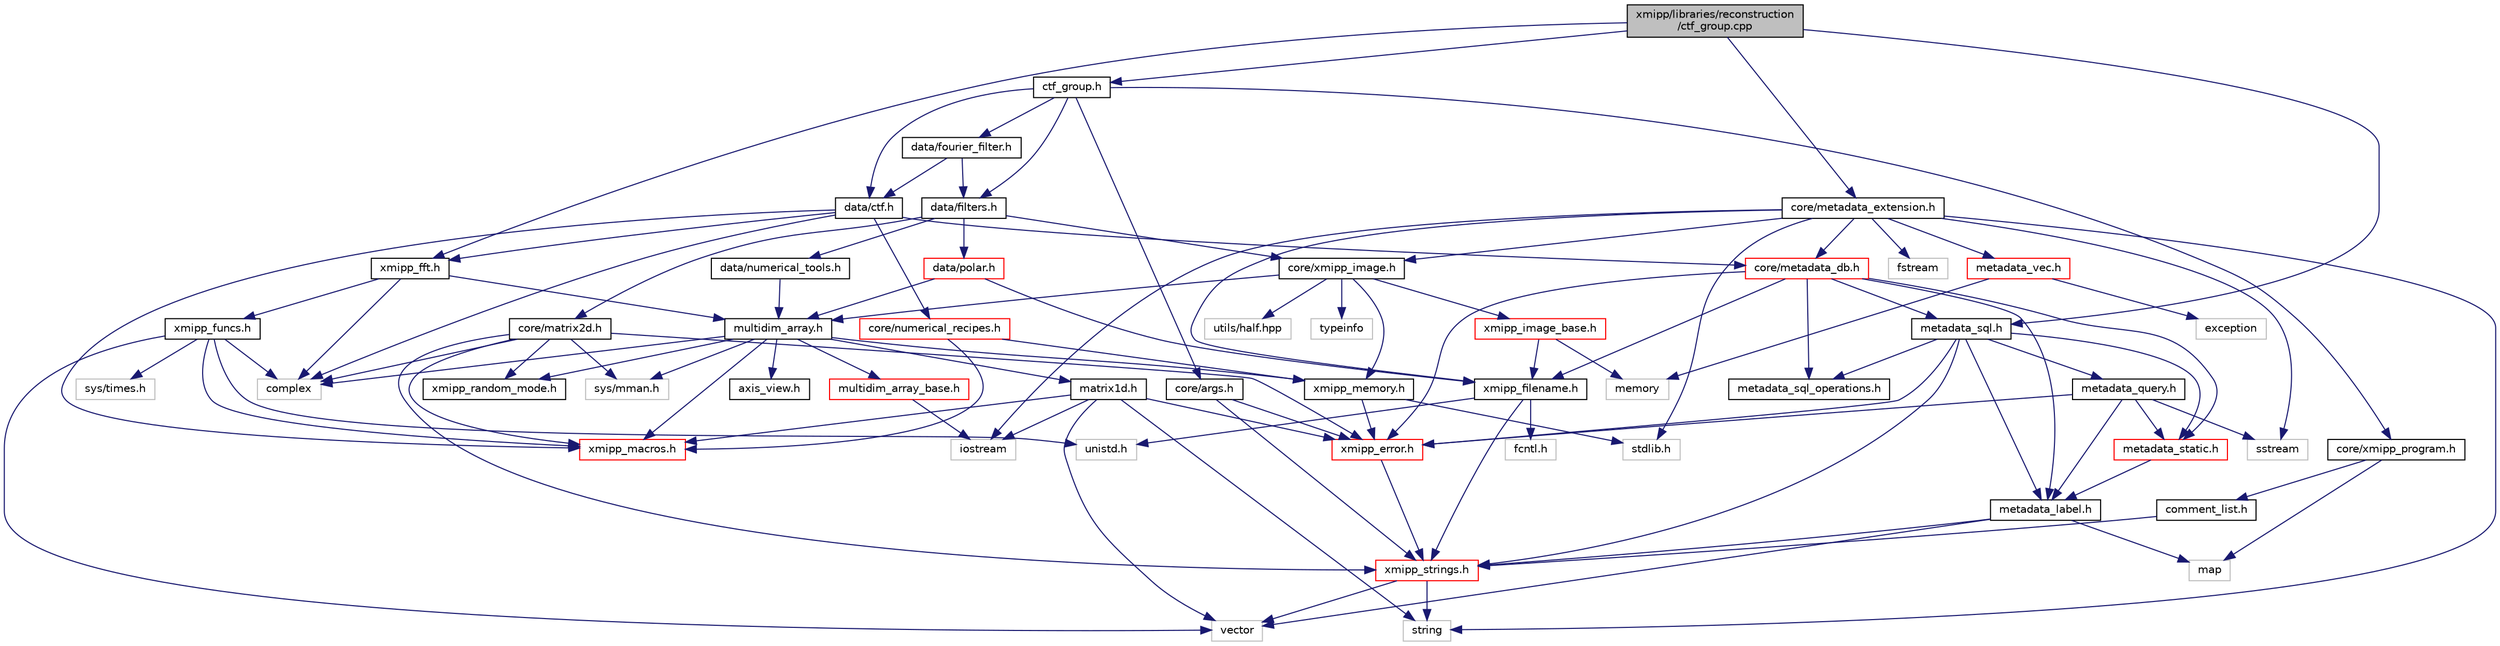 digraph "xmipp/libraries/reconstruction/ctf_group.cpp"
{
  edge [fontname="Helvetica",fontsize="10",labelfontname="Helvetica",labelfontsize="10"];
  node [fontname="Helvetica",fontsize="10",shape=record];
  Node0 [label="xmipp/libraries/reconstruction\l/ctf_group.cpp",height=0.2,width=0.4,color="black", fillcolor="grey75", style="filled", fontcolor="black"];
  Node0 -> Node1 [color="midnightblue",fontsize="10",style="solid",fontname="Helvetica"];
  Node1 [label="ctf_group.h",height=0.2,width=0.4,color="black", fillcolor="white", style="filled",URL="$ctf__group_8h.html"];
  Node1 -> Node2 [color="midnightblue",fontsize="10",style="solid",fontname="Helvetica"];
  Node2 [label="core/args.h",height=0.2,width=0.4,color="black", fillcolor="white", style="filled",URL="$args_8h.html"];
  Node2 -> Node3 [color="midnightblue",fontsize="10",style="solid",fontname="Helvetica"];
  Node3 [label="xmipp_strings.h",height=0.2,width=0.4,color="red", fillcolor="white", style="filled",URL="$xmipp__strings_8h.html"];
  Node3 -> Node4 [color="midnightblue",fontsize="10",style="solid",fontname="Helvetica"];
  Node4 [label="vector",height=0.2,width=0.4,color="grey75", fillcolor="white", style="filled"];
  Node3 -> Node5 [color="midnightblue",fontsize="10",style="solid",fontname="Helvetica"];
  Node5 [label="string",height=0.2,width=0.4,color="grey75", fillcolor="white", style="filled"];
  Node2 -> Node7 [color="midnightblue",fontsize="10",style="solid",fontname="Helvetica"];
  Node7 [label="xmipp_error.h",height=0.2,width=0.4,color="red", fillcolor="white", style="filled",URL="$xmipp__error_8h.html"];
  Node7 -> Node3 [color="midnightblue",fontsize="10",style="solid",fontname="Helvetica"];
  Node1 -> Node9 [color="midnightblue",fontsize="10",style="solid",fontname="Helvetica"];
  Node9 [label="data/filters.h",height=0.2,width=0.4,color="black", fillcolor="white", style="filled",URL="$filters_8h.html"];
  Node9 -> Node10 [color="midnightblue",fontsize="10",style="solid",fontname="Helvetica"];
  Node10 [label="core/xmipp_image.h",height=0.2,width=0.4,color="black", fillcolor="white", style="filled",URL="$xmipp__image_8h.html"];
  Node10 -> Node11 [color="midnightblue",fontsize="10",style="solid",fontname="Helvetica"];
  Node11 [label="typeinfo",height=0.2,width=0.4,color="grey75", fillcolor="white", style="filled"];
  Node10 -> Node12 [color="midnightblue",fontsize="10",style="solid",fontname="Helvetica"];
  Node12 [label="multidim_array.h",height=0.2,width=0.4,color="black", fillcolor="white", style="filled",URL="$multidim__array_8h.html"];
  Node12 -> Node13 [color="midnightblue",fontsize="10",style="solid",fontname="Helvetica"];
  Node13 [label="xmipp_macros.h",height=0.2,width=0.4,color="red", fillcolor="white", style="filled",URL="$xmipp__macros_8h.html"];
  Node12 -> Node16 [color="midnightblue",fontsize="10",style="solid",fontname="Helvetica"];
  Node16 [label="sys/mman.h",height=0.2,width=0.4,color="grey75", fillcolor="white", style="filled"];
  Node12 -> Node17 [color="midnightblue",fontsize="10",style="solid",fontname="Helvetica"];
  Node17 [label="complex",height=0.2,width=0.4,color="grey75", fillcolor="white", style="filled"];
  Node12 -> Node18 [color="midnightblue",fontsize="10",style="solid",fontname="Helvetica"];
  Node18 [label="matrix1d.h",height=0.2,width=0.4,color="black", fillcolor="white", style="filled",URL="$matrix1d_8h.html"];
  Node18 -> Node19 [color="midnightblue",fontsize="10",style="solid",fontname="Helvetica"];
  Node19 [label="iostream",height=0.2,width=0.4,color="grey75", fillcolor="white", style="filled"];
  Node18 -> Node5 [color="midnightblue",fontsize="10",style="solid",fontname="Helvetica"];
  Node18 -> Node4 [color="midnightblue",fontsize="10",style="solid",fontname="Helvetica"];
  Node18 -> Node7 [color="midnightblue",fontsize="10",style="solid",fontname="Helvetica"];
  Node18 -> Node13 [color="midnightblue",fontsize="10",style="solid",fontname="Helvetica"];
  Node12 -> Node20 [color="midnightblue",fontsize="10",style="solid",fontname="Helvetica"];
  Node20 [label="xmipp_random_mode.h",height=0.2,width=0.4,color="black", fillcolor="white", style="filled",URL="$xmipp__random__mode_8h.html"];
  Node12 -> Node21 [color="midnightblue",fontsize="10",style="solid",fontname="Helvetica"];
  Node21 [label="multidim_array_base.h",height=0.2,width=0.4,color="red", fillcolor="white", style="filled",URL="$multidim__array__base_8h.html"];
  Node21 -> Node19 [color="midnightblue",fontsize="10",style="solid",fontname="Helvetica"];
  Node12 -> Node25 [color="midnightblue",fontsize="10",style="solid",fontname="Helvetica"];
  Node25 [label="xmipp_memory.h",height=0.2,width=0.4,color="black", fillcolor="white", style="filled",URL="$xmipp__memory_8h.html"];
  Node25 -> Node26 [color="midnightblue",fontsize="10",style="solid",fontname="Helvetica"];
  Node26 [label="stdlib.h",height=0.2,width=0.4,color="grey75", fillcolor="white", style="filled"];
  Node25 -> Node7 [color="midnightblue",fontsize="10",style="solid",fontname="Helvetica"];
  Node12 -> Node27 [color="midnightblue",fontsize="10",style="solid",fontname="Helvetica"];
  Node27 [label="axis_view.h",height=0.2,width=0.4,color="black", fillcolor="white", style="filled",URL="$axis__view_8h.html"];
  Node10 -> Node28 [color="midnightblue",fontsize="10",style="solid",fontname="Helvetica"];
  Node28 [label="xmipp_image_base.h",height=0.2,width=0.4,color="red", fillcolor="white", style="filled",URL="$xmipp__image__base_8h.html"];
  Node28 -> Node29 [color="midnightblue",fontsize="10",style="solid",fontname="Helvetica"];
  Node29 [label="memory",height=0.2,width=0.4,color="grey75", fillcolor="white", style="filled"];
  Node28 -> Node39 [color="midnightblue",fontsize="10",style="solid",fontname="Helvetica"];
  Node39 [label="xmipp_filename.h",height=0.2,width=0.4,color="black", fillcolor="white", style="filled",URL="$xmipp__filename_8h.html"];
  Node39 -> Node40 [color="midnightblue",fontsize="10",style="solid",fontname="Helvetica"];
  Node40 [label="unistd.h",height=0.2,width=0.4,color="grey75", fillcolor="white", style="filled"];
  Node39 -> Node3 [color="midnightblue",fontsize="10",style="solid",fontname="Helvetica"];
  Node39 -> Node41 [color="midnightblue",fontsize="10",style="solid",fontname="Helvetica"];
  Node41 [label="fcntl.h",height=0.2,width=0.4,color="grey75", fillcolor="white", style="filled"];
  Node10 -> Node25 [color="midnightblue",fontsize="10",style="solid",fontname="Helvetica"];
  Node10 -> Node58 [color="midnightblue",fontsize="10",style="solid",fontname="Helvetica"];
  Node58 [label="utils/half.hpp",height=0.2,width=0.4,color="grey75", fillcolor="white", style="filled"];
  Node9 -> Node59 [color="midnightblue",fontsize="10",style="solid",fontname="Helvetica"];
  Node59 [label="core/matrix2d.h",height=0.2,width=0.4,color="black", fillcolor="white", style="filled",URL="$matrix2d_8h.html"];
  Node59 -> Node17 [color="midnightblue",fontsize="10",style="solid",fontname="Helvetica"];
  Node59 -> Node20 [color="midnightblue",fontsize="10",style="solid",fontname="Helvetica"];
  Node59 -> Node13 [color="midnightblue",fontsize="10",style="solid",fontname="Helvetica"];
  Node59 -> Node7 [color="midnightblue",fontsize="10",style="solid",fontname="Helvetica"];
  Node59 -> Node3 [color="midnightblue",fontsize="10",style="solid",fontname="Helvetica"];
  Node59 -> Node16 [color="midnightblue",fontsize="10",style="solid",fontname="Helvetica"];
  Node9 -> Node60 [color="midnightblue",fontsize="10",style="solid",fontname="Helvetica"];
  Node60 [label="data/numerical_tools.h",height=0.2,width=0.4,color="black", fillcolor="white", style="filled",URL="$numerical__tools_8h.html"];
  Node60 -> Node12 [color="midnightblue",fontsize="10",style="solid",fontname="Helvetica"];
  Node9 -> Node61 [color="midnightblue",fontsize="10",style="solid",fontname="Helvetica"];
  Node61 [label="data/polar.h",height=0.2,width=0.4,color="red", fillcolor="white", style="filled",URL="$polar_8h.html"];
  Node61 -> Node12 [color="midnightblue",fontsize="10",style="solid",fontname="Helvetica"];
  Node61 -> Node39 [color="midnightblue",fontsize="10",style="solid",fontname="Helvetica"];
  Node1 -> Node69 [color="midnightblue",fontsize="10",style="solid",fontname="Helvetica"];
  Node69 [label="data/fourier_filter.h",height=0.2,width=0.4,color="black", fillcolor="white", style="filled",URL="$fourier__filter_8h.html"];
  Node69 -> Node9 [color="midnightblue",fontsize="10",style="solid",fontname="Helvetica"];
  Node69 -> Node70 [color="midnightblue",fontsize="10",style="solid",fontname="Helvetica"];
  Node70 [label="data/ctf.h",height=0.2,width=0.4,color="black", fillcolor="white", style="filled",URL="$ctf_8h.html"];
  Node70 -> Node17 [color="midnightblue",fontsize="10",style="solid",fontname="Helvetica"];
  Node70 -> Node71 [color="midnightblue",fontsize="10",style="solid",fontname="Helvetica"];
  Node71 [label="core/metadata_db.h",height=0.2,width=0.4,color="red", fillcolor="white", style="filled",URL="$metadata__db_8h.html"];
  Node71 -> Node34 [color="midnightblue",fontsize="10",style="solid",fontname="Helvetica"];
  Node34 [label="metadata_label.h",height=0.2,width=0.4,color="black", fillcolor="white", style="filled",URL="$metadata__label_8h.html"];
  Node34 -> Node35 [color="midnightblue",fontsize="10",style="solid",fontname="Helvetica"];
  Node35 [label="map",height=0.2,width=0.4,color="grey75", fillcolor="white", style="filled"];
  Node34 -> Node3 [color="midnightblue",fontsize="10",style="solid",fontname="Helvetica"];
  Node34 -> Node4 [color="midnightblue",fontsize="10",style="solid",fontname="Helvetica"];
  Node71 -> Node79 [color="midnightblue",fontsize="10",style="solid",fontname="Helvetica"];
  Node79 [label="metadata_static.h",height=0.2,width=0.4,color="red", fillcolor="white", style="filled",URL="$metadata__static_8h.html"];
  Node79 -> Node34 [color="midnightblue",fontsize="10",style="solid",fontname="Helvetica"];
  Node71 -> Node83 [color="midnightblue",fontsize="10",style="solid",fontname="Helvetica"];
  Node83 [label="metadata_sql.h",height=0.2,width=0.4,color="black", fillcolor="white", style="filled",URL="$metadata__sql_8h.html"];
  Node83 -> Node3 [color="midnightblue",fontsize="10",style="solid",fontname="Helvetica"];
  Node83 -> Node34 [color="midnightblue",fontsize="10",style="solid",fontname="Helvetica"];
  Node83 -> Node7 [color="midnightblue",fontsize="10",style="solid",fontname="Helvetica"];
  Node83 -> Node84 [color="midnightblue",fontsize="10",style="solid",fontname="Helvetica"];
  Node84 [label="metadata_sql_operations.h",height=0.2,width=0.4,color="black", fillcolor="white", style="filled",URL="$metadata__sql__operations_8h.html"];
  Node83 -> Node79 [color="midnightblue",fontsize="10",style="solid",fontname="Helvetica"];
  Node83 -> Node81 [color="midnightblue",fontsize="10",style="solid",fontname="Helvetica"];
  Node81 [label="metadata_query.h",height=0.2,width=0.4,color="black", fillcolor="white", style="filled",URL="$metadata__query_8h.html"];
  Node81 -> Node82 [color="midnightblue",fontsize="10",style="solid",fontname="Helvetica"];
  Node82 [label="sstream",height=0.2,width=0.4,color="grey75", fillcolor="white", style="filled"];
  Node81 -> Node34 [color="midnightblue",fontsize="10",style="solid",fontname="Helvetica"];
  Node81 -> Node7 [color="midnightblue",fontsize="10",style="solid",fontname="Helvetica"];
  Node81 -> Node79 [color="midnightblue",fontsize="10",style="solid",fontname="Helvetica"];
  Node71 -> Node84 [color="midnightblue",fontsize="10",style="solid",fontname="Helvetica"];
  Node71 -> Node7 [color="midnightblue",fontsize="10",style="solid",fontname="Helvetica"];
  Node71 -> Node39 [color="midnightblue",fontsize="10",style="solid",fontname="Helvetica"];
  Node70 -> Node87 [color="midnightblue",fontsize="10",style="solid",fontname="Helvetica"];
  Node87 [label="core/numerical_recipes.h",height=0.2,width=0.4,color="red", fillcolor="white", style="filled",URL="$numerical__recipes_8h.html"];
  Node87 -> Node25 [color="midnightblue",fontsize="10",style="solid",fontname="Helvetica"];
  Node87 -> Node13 [color="midnightblue",fontsize="10",style="solid",fontname="Helvetica"];
  Node70 -> Node66 [color="midnightblue",fontsize="10",style="solid",fontname="Helvetica"];
  Node66 [label="xmipp_fft.h",height=0.2,width=0.4,color="black", fillcolor="white", style="filled",URL="$xmipp__fft_8h.html"];
  Node66 -> Node17 [color="midnightblue",fontsize="10",style="solid",fontname="Helvetica"];
  Node66 -> Node12 [color="midnightblue",fontsize="10",style="solid",fontname="Helvetica"];
  Node66 -> Node67 [color="midnightblue",fontsize="10",style="solid",fontname="Helvetica"];
  Node67 [label="xmipp_funcs.h",height=0.2,width=0.4,color="black", fillcolor="white", style="filled",URL="$xmipp__funcs_8h.html"];
  Node67 -> Node17 [color="midnightblue",fontsize="10",style="solid",fontname="Helvetica"];
  Node67 -> Node13 [color="midnightblue",fontsize="10",style="solid",fontname="Helvetica"];
  Node67 -> Node4 [color="midnightblue",fontsize="10",style="solid",fontname="Helvetica"];
  Node67 -> Node40 [color="midnightblue",fontsize="10",style="solid",fontname="Helvetica"];
  Node67 -> Node68 [color="midnightblue",fontsize="10",style="solid",fontname="Helvetica"];
  Node68 [label="sys/times.h",height=0.2,width=0.4,color="grey75", fillcolor="white", style="filled"];
  Node70 -> Node13 [color="midnightblue",fontsize="10",style="solid",fontname="Helvetica"];
  Node1 -> Node70 [color="midnightblue",fontsize="10",style="solid",fontname="Helvetica"];
  Node1 -> Node90 [color="midnightblue",fontsize="10",style="solid",fontname="Helvetica"];
  Node90 [label="core/xmipp_program.h",height=0.2,width=0.4,color="black", fillcolor="white", style="filled",URL="$xmipp__program_8h.html"];
  Node90 -> Node35 [color="midnightblue",fontsize="10",style="solid",fontname="Helvetica"];
  Node90 -> Node91 [color="midnightblue",fontsize="10",style="solid",fontname="Helvetica"];
  Node91 [label="comment_list.h",height=0.2,width=0.4,color="black", fillcolor="white", style="filled",URL="$comment__list_8h.html"];
  Node91 -> Node3 [color="midnightblue",fontsize="10",style="solid",fontname="Helvetica"];
  Node0 -> Node66 [color="midnightblue",fontsize="10",style="solid",fontname="Helvetica"];
  Node0 -> Node92 [color="midnightblue",fontsize="10",style="solid",fontname="Helvetica"];
  Node92 [label="core/metadata_extension.h",height=0.2,width=0.4,color="black", fillcolor="white", style="filled",URL="$metadata__extension_8h.html"];
  Node92 -> Node39 [color="midnightblue",fontsize="10",style="solid",fontname="Helvetica"];
  Node92 -> Node10 [color="midnightblue",fontsize="10",style="solid",fontname="Helvetica"];
  Node92 -> Node93 [color="midnightblue",fontsize="10",style="solid",fontname="Helvetica"];
  Node93 [label="metadata_vec.h",height=0.2,width=0.4,color="red", fillcolor="white", style="filled",URL="$metadata__vec_8h.html"];
  Node93 -> Node29 [color="midnightblue",fontsize="10",style="solid",fontname="Helvetica"];
  Node93 -> Node94 [color="midnightblue",fontsize="10",style="solid",fontname="Helvetica"];
  Node94 [label="exception",height=0.2,width=0.4,color="grey75", fillcolor="white", style="filled"];
  Node92 -> Node71 [color="midnightblue",fontsize="10",style="solid",fontname="Helvetica"];
  Node92 -> Node26 [color="midnightblue",fontsize="10",style="solid",fontname="Helvetica"];
  Node92 -> Node97 [color="midnightblue",fontsize="10",style="solid",fontname="Helvetica"];
  Node97 [label="fstream",height=0.2,width=0.4,color="grey75", fillcolor="white", style="filled"];
  Node92 -> Node19 [color="midnightblue",fontsize="10",style="solid",fontname="Helvetica"];
  Node92 -> Node82 [color="midnightblue",fontsize="10",style="solid",fontname="Helvetica"];
  Node92 -> Node5 [color="midnightblue",fontsize="10",style="solid",fontname="Helvetica"];
  Node0 -> Node83 [color="midnightblue",fontsize="10",style="solid",fontname="Helvetica"];
}
